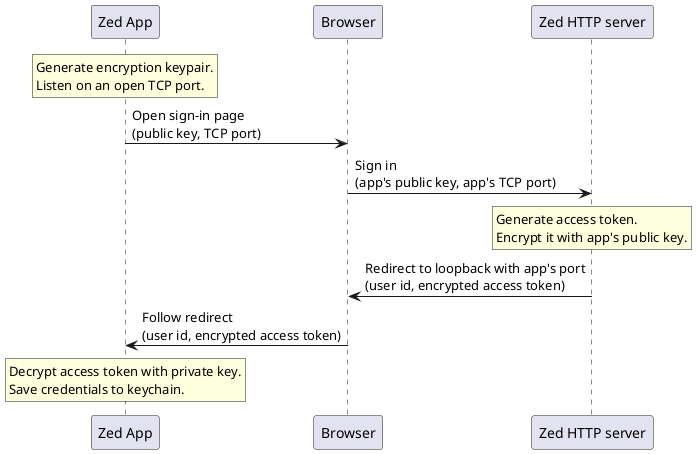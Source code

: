 @startuml

participant "Zed App" as app
participant "Browser" as browser
participant "Zed HTTP server" as server

rnote over app: Generate encryption keypair.\nListen on an open TCP port.
app -> browser: Open sign-in page\n(public key, TCP port)
browser -> server: Sign in\n(app's public key, app's TCP port)

rnote over server: Generate access token.\nEncrypt it with app's public key.
server -> browser: Redirect to loopback with app's port\n(user id, encrypted access token)
browser -> app: Follow redirect\n(user id, encrypted access token)

rnote over app: Decrypt access token with private key.\nSave credentials to keychain.

@enduml

